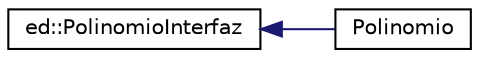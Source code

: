 digraph "Representación gráfica de la clase"
{
  edge [fontname="Helvetica",fontsize="10",labelfontname="Helvetica",labelfontsize="10"];
  node [fontname="Helvetica",fontsize="10",shape=record];
  rankdir="LR";
  Node1 [label="ed::PolinomioInterfaz",height=0.2,width=0.4,color="black", fillcolor="white", style="filled",URL="$classed_1_1PolinomioInterfaz.html"];
  Node1 -> Node2 [dir="back",color="midnightblue",fontsize="10",style="solid",fontname="Helvetica"];
  Node2 [label="Polinomio",height=0.2,width=0.4,color="black", fillcolor="white", style="filled",URL="$classPolinomio.html"];
}
